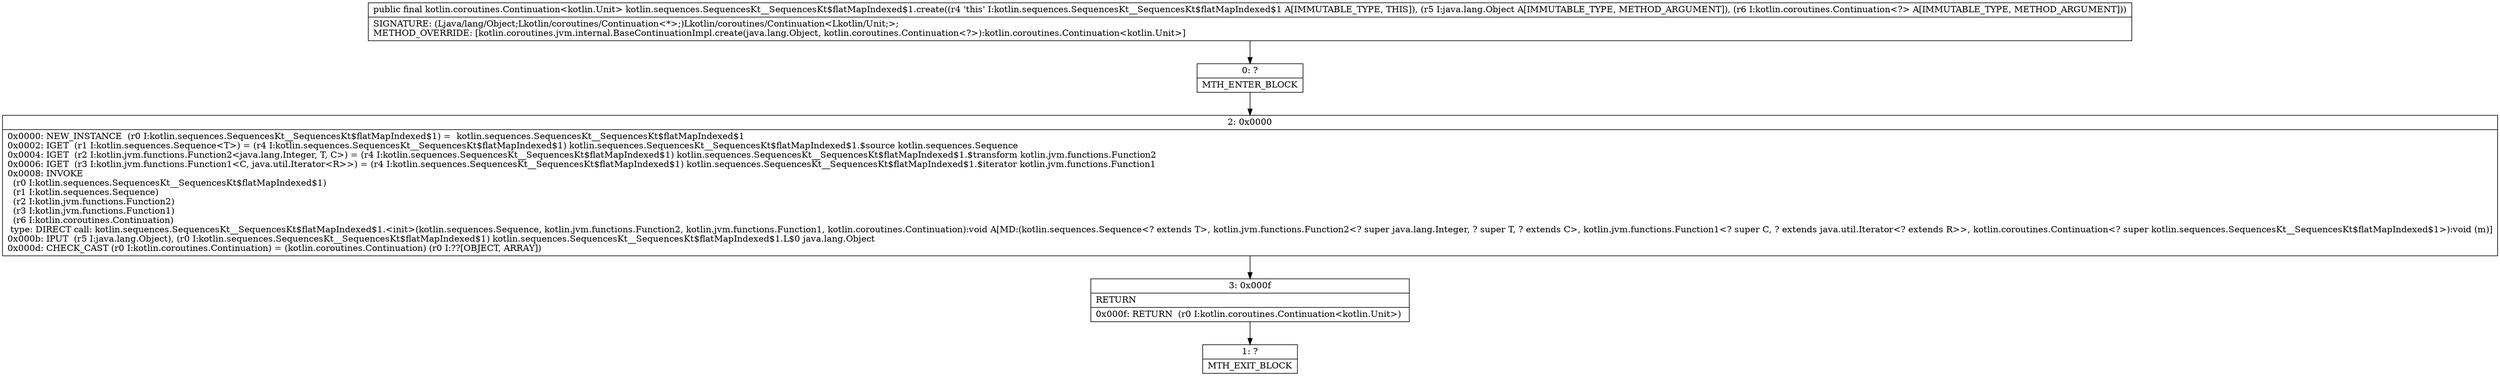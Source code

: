 digraph "CFG forkotlin.sequences.SequencesKt__SequencesKt$flatMapIndexed$1.create(Ljava\/lang\/Object;Lkotlin\/coroutines\/Continuation;)Lkotlin\/coroutines\/Continuation;" {
Node_0 [shape=record,label="{0\:\ ?|MTH_ENTER_BLOCK\l}"];
Node_2 [shape=record,label="{2\:\ 0x0000|0x0000: NEW_INSTANCE  (r0 I:kotlin.sequences.SequencesKt__SequencesKt$flatMapIndexed$1) =  kotlin.sequences.SequencesKt__SequencesKt$flatMapIndexed$1 \l0x0002: IGET  (r1 I:kotlin.sequences.Sequence\<T\>) = (r4 I:kotlin.sequences.SequencesKt__SequencesKt$flatMapIndexed$1) kotlin.sequences.SequencesKt__SequencesKt$flatMapIndexed$1.$source kotlin.sequences.Sequence \l0x0004: IGET  (r2 I:kotlin.jvm.functions.Function2\<java.lang.Integer, T, C\>) = (r4 I:kotlin.sequences.SequencesKt__SequencesKt$flatMapIndexed$1) kotlin.sequences.SequencesKt__SequencesKt$flatMapIndexed$1.$transform kotlin.jvm.functions.Function2 \l0x0006: IGET  (r3 I:kotlin.jvm.functions.Function1\<C, java.util.Iterator\<R\>\>) = (r4 I:kotlin.sequences.SequencesKt__SequencesKt$flatMapIndexed$1) kotlin.sequences.SequencesKt__SequencesKt$flatMapIndexed$1.$iterator kotlin.jvm.functions.Function1 \l0x0008: INVOKE  \l  (r0 I:kotlin.sequences.SequencesKt__SequencesKt$flatMapIndexed$1)\l  (r1 I:kotlin.sequences.Sequence)\l  (r2 I:kotlin.jvm.functions.Function2)\l  (r3 I:kotlin.jvm.functions.Function1)\l  (r6 I:kotlin.coroutines.Continuation)\l type: DIRECT call: kotlin.sequences.SequencesKt__SequencesKt$flatMapIndexed$1.\<init\>(kotlin.sequences.Sequence, kotlin.jvm.functions.Function2, kotlin.jvm.functions.Function1, kotlin.coroutines.Continuation):void A[MD:(kotlin.sequences.Sequence\<? extends T\>, kotlin.jvm.functions.Function2\<? super java.lang.Integer, ? super T, ? extends C\>, kotlin.jvm.functions.Function1\<? super C, ? extends java.util.Iterator\<? extends R\>\>, kotlin.coroutines.Continuation\<? super kotlin.sequences.SequencesKt__SequencesKt$flatMapIndexed$1\>):void (m)]\l0x000b: IPUT  (r5 I:java.lang.Object), (r0 I:kotlin.sequences.SequencesKt__SequencesKt$flatMapIndexed$1) kotlin.sequences.SequencesKt__SequencesKt$flatMapIndexed$1.L$0 java.lang.Object \l0x000d: CHECK_CAST (r0 I:kotlin.coroutines.Continuation) = (kotlin.coroutines.Continuation) (r0 I:??[OBJECT, ARRAY]) \l}"];
Node_3 [shape=record,label="{3\:\ 0x000f|RETURN\l|0x000f: RETURN  (r0 I:kotlin.coroutines.Continuation\<kotlin.Unit\>) \l}"];
Node_1 [shape=record,label="{1\:\ ?|MTH_EXIT_BLOCK\l}"];
MethodNode[shape=record,label="{public final kotlin.coroutines.Continuation\<kotlin.Unit\> kotlin.sequences.SequencesKt__SequencesKt$flatMapIndexed$1.create((r4 'this' I:kotlin.sequences.SequencesKt__SequencesKt$flatMapIndexed$1 A[IMMUTABLE_TYPE, THIS]), (r5 I:java.lang.Object A[IMMUTABLE_TYPE, METHOD_ARGUMENT]), (r6 I:kotlin.coroutines.Continuation\<?\> A[IMMUTABLE_TYPE, METHOD_ARGUMENT]))  | SIGNATURE: (Ljava\/lang\/Object;Lkotlin\/coroutines\/Continuation\<*\>;)Lkotlin\/coroutines\/Continuation\<Lkotlin\/Unit;\>;\lMETHOD_OVERRIDE: [kotlin.coroutines.jvm.internal.BaseContinuationImpl.create(java.lang.Object, kotlin.coroutines.Continuation\<?\>):kotlin.coroutines.Continuation\<kotlin.Unit\>]\l}"];
MethodNode -> Node_0;Node_0 -> Node_2;
Node_2 -> Node_3;
Node_3 -> Node_1;
}

